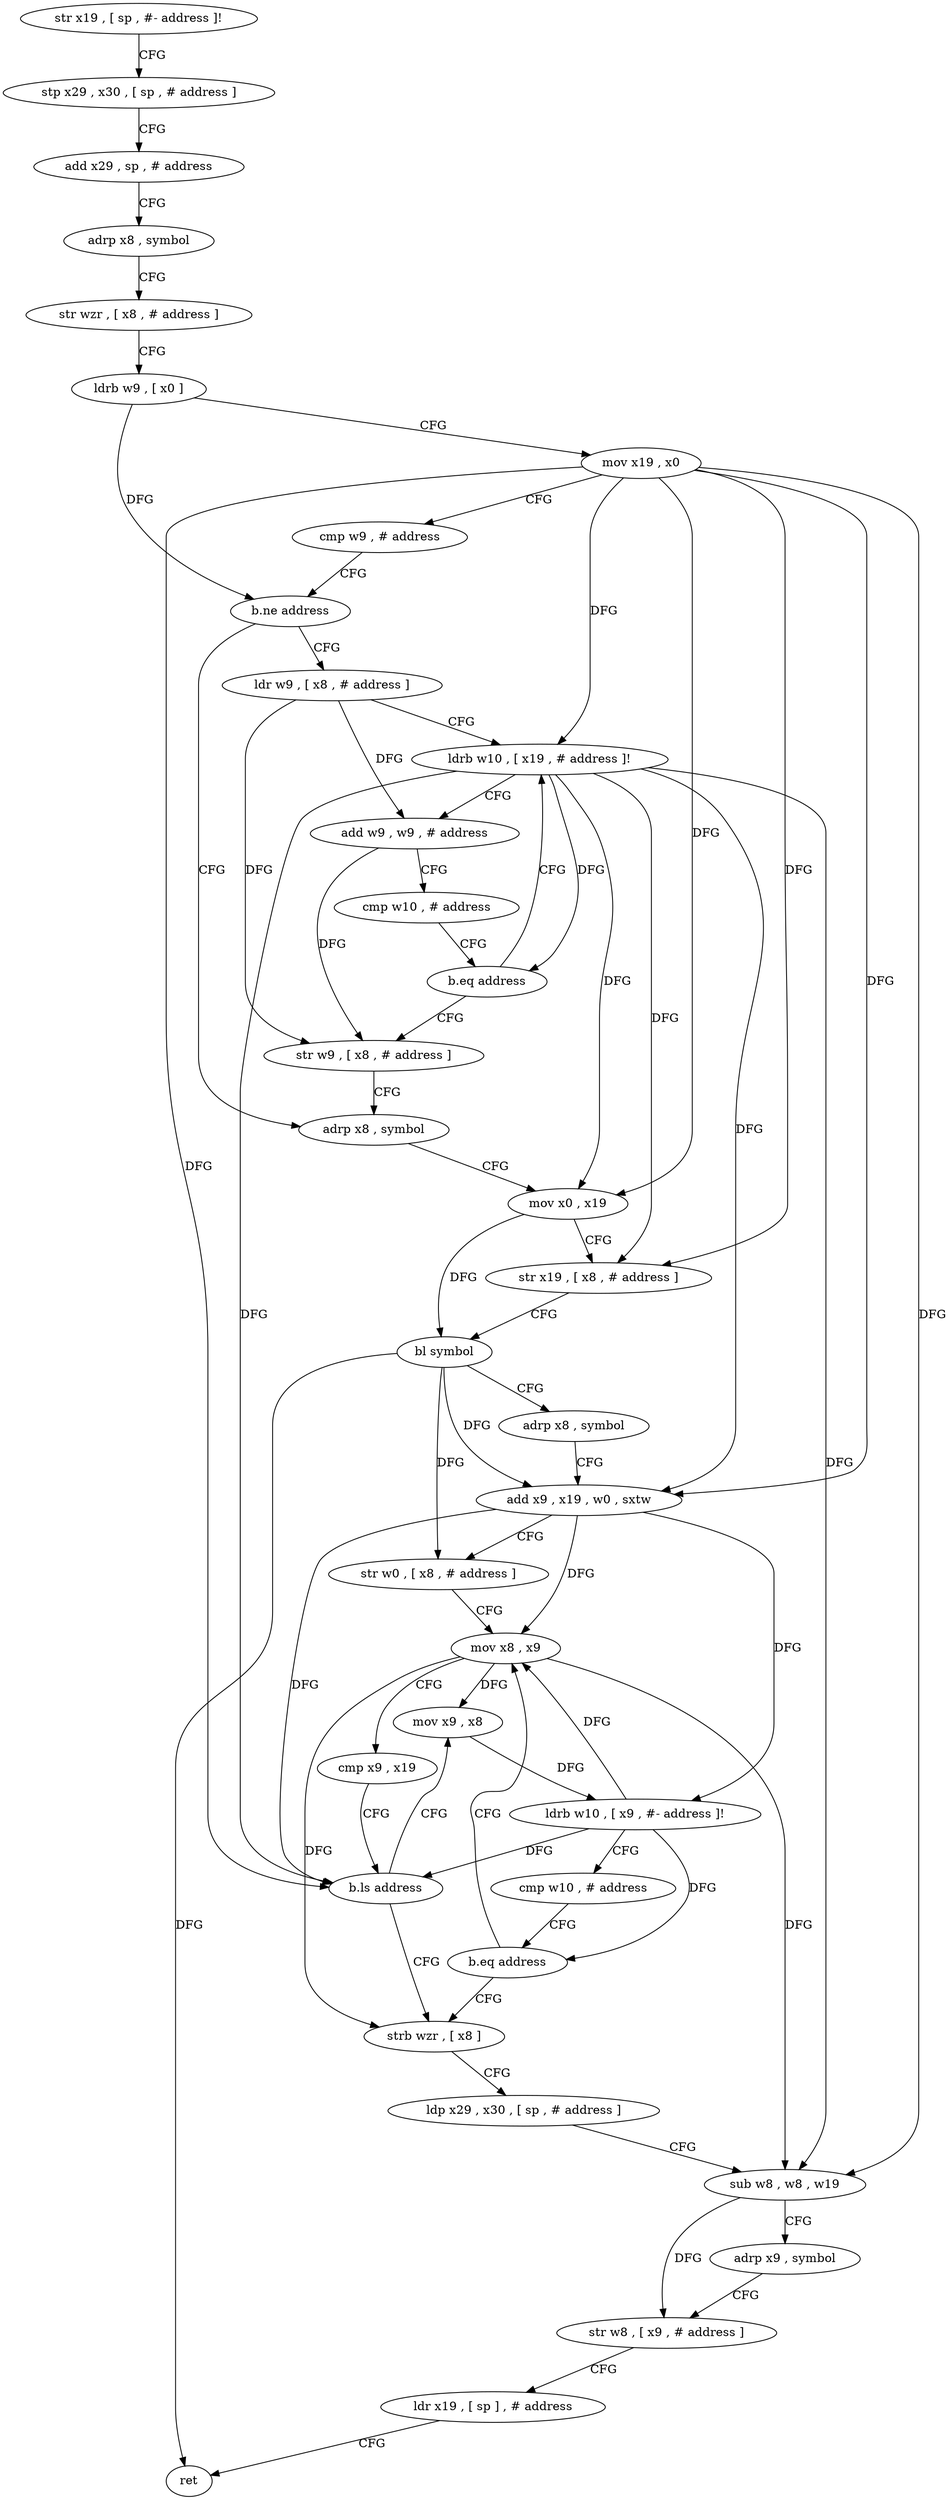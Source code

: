 digraph "func" {
"4202000" [label = "str x19 , [ sp , #- address ]!" ]
"4202004" [label = "stp x29 , x30 , [ sp , # address ]" ]
"4202008" [label = "add x29 , sp , # address" ]
"4202012" [label = "adrp x8 , symbol" ]
"4202016" [label = "str wzr , [ x8 , # address ]" ]
"4202020" [label = "ldrb w9 , [ x0 ]" ]
"4202024" [label = "mov x19 , x0" ]
"4202028" [label = "cmp w9 , # address" ]
"4202032" [label = "b.ne address" ]
"4202060" [label = "adrp x8 , symbol" ]
"4202036" [label = "ldr w9 , [ x8 , # address ]" ]
"4202064" [label = "mov x0 , x19" ]
"4202068" [label = "str x19 , [ x8 , # address ]" ]
"4202072" [label = "bl symbol" ]
"4202076" [label = "adrp x8 , symbol" ]
"4202080" [label = "add x9 , x19 , w0 , sxtw" ]
"4202084" [label = "str w0 , [ x8 , # address ]" ]
"4202088" [label = "mov x8 , x9" ]
"4202040" [label = "ldrb w10 , [ x19 , # address ]!" ]
"4202116" [label = "strb wzr , [ x8 ]" ]
"4202120" [label = "ldp x29 , x30 , [ sp , # address ]" ]
"4202124" [label = "sub w8 , w8 , w19" ]
"4202128" [label = "adrp x9 , symbol" ]
"4202132" [label = "str w8 , [ x9 , # address ]" ]
"4202136" [label = "ldr x19 , [ sp ] , # address" ]
"4202140" [label = "ret" ]
"4202100" [label = "mov x9 , x8" ]
"4202104" [label = "ldrb w10 , [ x9 , #- address ]!" ]
"4202108" [label = "cmp w10 , # address" ]
"4202112" [label = "b.eq address" ]
"4202044" [label = "add w9 , w9 , # address" ]
"4202048" [label = "cmp w10 , # address" ]
"4202052" [label = "b.eq address" ]
"4202056" [label = "str w9 , [ x8 , # address ]" ]
"4202092" [label = "cmp x9 , x19" ]
"4202096" [label = "b.ls address" ]
"4202000" -> "4202004" [ label = "CFG" ]
"4202004" -> "4202008" [ label = "CFG" ]
"4202008" -> "4202012" [ label = "CFG" ]
"4202012" -> "4202016" [ label = "CFG" ]
"4202016" -> "4202020" [ label = "CFG" ]
"4202020" -> "4202024" [ label = "CFG" ]
"4202020" -> "4202032" [ label = "DFG" ]
"4202024" -> "4202028" [ label = "CFG" ]
"4202024" -> "4202064" [ label = "DFG" ]
"4202024" -> "4202068" [ label = "DFG" ]
"4202024" -> "4202080" [ label = "DFG" ]
"4202024" -> "4202096" [ label = "DFG" ]
"4202024" -> "4202040" [ label = "DFG" ]
"4202024" -> "4202124" [ label = "DFG" ]
"4202028" -> "4202032" [ label = "CFG" ]
"4202032" -> "4202060" [ label = "CFG" ]
"4202032" -> "4202036" [ label = "CFG" ]
"4202060" -> "4202064" [ label = "CFG" ]
"4202036" -> "4202040" [ label = "CFG" ]
"4202036" -> "4202044" [ label = "DFG" ]
"4202036" -> "4202056" [ label = "DFG" ]
"4202064" -> "4202068" [ label = "CFG" ]
"4202064" -> "4202072" [ label = "DFG" ]
"4202068" -> "4202072" [ label = "CFG" ]
"4202072" -> "4202076" [ label = "CFG" ]
"4202072" -> "4202080" [ label = "DFG" ]
"4202072" -> "4202084" [ label = "DFG" ]
"4202072" -> "4202140" [ label = "DFG" ]
"4202076" -> "4202080" [ label = "CFG" ]
"4202080" -> "4202084" [ label = "CFG" ]
"4202080" -> "4202088" [ label = "DFG" ]
"4202080" -> "4202096" [ label = "DFG" ]
"4202080" -> "4202104" [ label = "DFG" ]
"4202084" -> "4202088" [ label = "CFG" ]
"4202088" -> "4202092" [ label = "CFG" ]
"4202088" -> "4202116" [ label = "DFG" ]
"4202088" -> "4202124" [ label = "DFG" ]
"4202088" -> "4202100" [ label = "DFG" ]
"4202040" -> "4202044" [ label = "CFG" ]
"4202040" -> "4202064" [ label = "DFG" ]
"4202040" -> "4202068" [ label = "DFG" ]
"4202040" -> "4202096" [ label = "DFG" ]
"4202040" -> "4202080" [ label = "DFG" ]
"4202040" -> "4202124" [ label = "DFG" ]
"4202040" -> "4202052" [ label = "DFG" ]
"4202116" -> "4202120" [ label = "CFG" ]
"4202120" -> "4202124" [ label = "CFG" ]
"4202124" -> "4202128" [ label = "CFG" ]
"4202124" -> "4202132" [ label = "DFG" ]
"4202128" -> "4202132" [ label = "CFG" ]
"4202132" -> "4202136" [ label = "CFG" ]
"4202136" -> "4202140" [ label = "CFG" ]
"4202100" -> "4202104" [ label = "DFG" ]
"4202104" -> "4202108" [ label = "CFG" ]
"4202104" -> "4202088" [ label = "DFG" ]
"4202104" -> "4202096" [ label = "DFG" ]
"4202104" -> "4202112" [ label = "DFG" ]
"4202108" -> "4202112" [ label = "CFG" ]
"4202112" -> "4202088" [ label = "CFG" ]
"4202112" -> "4202116" [ label = "CFG" ]
"4202044" -> "4202048" [ label = "CFG" ]
"4202044" -> "4202056" [ label = "DFG" ]
"4202048" -> "4202052" [ label = "CFG" ]
"4202052" -> "4202040" [ label = "CFG" ]
"4202052" -> "4202056" [ label = "CFG" ]
"4202056" -> "4202060" [ label = "CFG" ]
"4202092" -> "4202096" [ label = "CFG" ]
"4202096" -> "4202116" [ label = "CFG" ]
"4202096" -> "4202100" [ label = "CFG" ]
}
